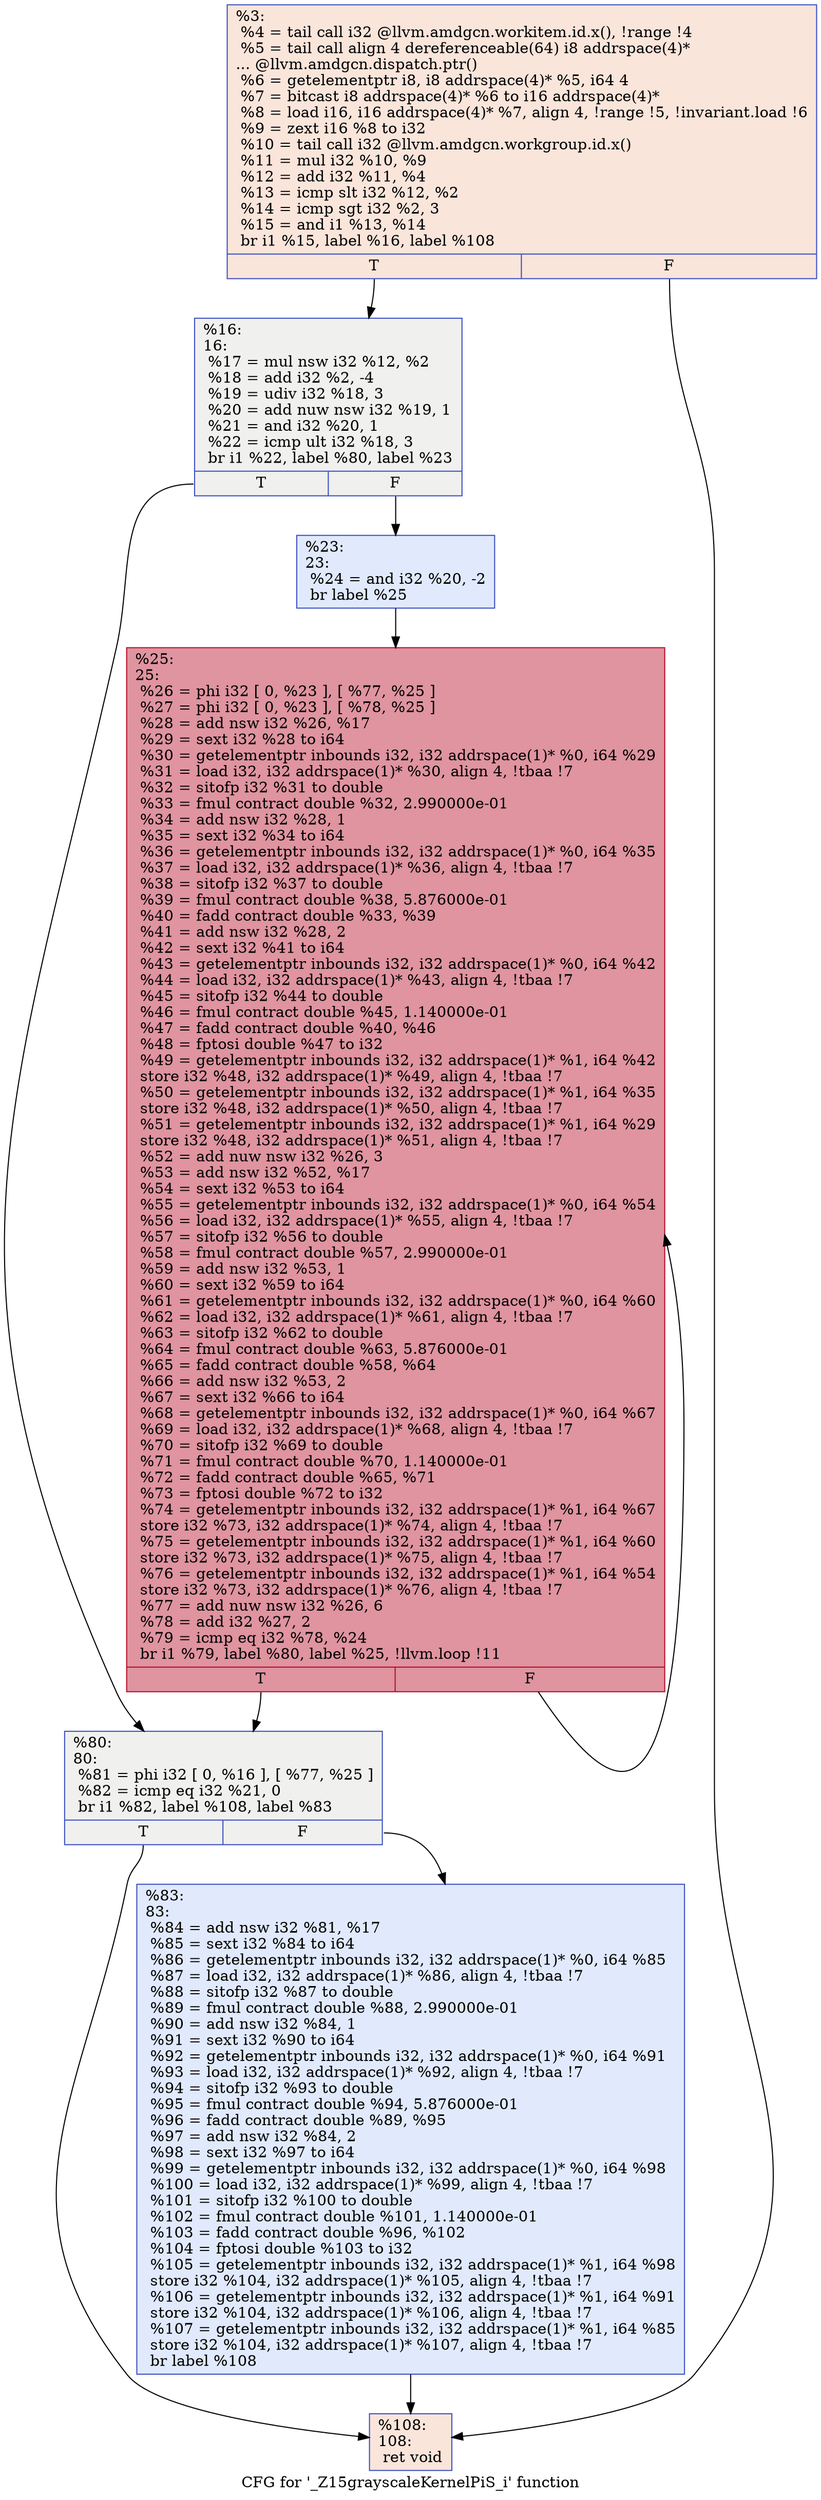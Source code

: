 digraph "CFG for '_Z15grayscaleKernelPiS_i' function" {
	label="CFG for '_Z15grayscaleKernelPiS_i' function";

	Node0x4552140 [shape=record,color="#3d50c3ff", style=filled, fillcolor="#f4c5ad70",label="{%3:\l  %4 = tail call i32 @llvm.amdgcn.workitem.id.x(), !range !4\l  %5 = tail call align 4 dereferenceable(64) i8 addrspace(4)*\l... @llvm.amdgcn.dispatch.ptr()\l  %6 = getelementptr i8, i8 addrspace(4)* %5, i64 4\l  %7 = bitcast i8 addrspace(4)* %6 to i16 addrspace(4)*\l  %8 = load i16, i16 addrspace(4)* %7, align 4, !range !5, !invariant.load !6\l  %9 = zext i16 %8 to i32\l  %10 = tail call i32 @llvm.amdgcn.workgroup.id.x()\l  %11 = mul i32 %10, %9\l  %12 = add i32 %11, %4\l  %13 = icmp slt i32 %12, %2\l  %14 = icmp sgt i32 %2, 3\l  %15 = and i1 %13, %14\l  br i1 %15, label %16, label %108\l|{<s0>T|<s1>F}}"];
	Node0x4552140:s0 -> Node0x4554130;
	Node0x4552140:s1 -> Node0x45541c0;
	Node0x4554130 [shape=record,color="#3d50c3ff", style=filled, fillcolor="#dedcdb70",label="{%16:\l16:                                               \l  %17 = mul nsw i32 %12, %2\l  %18 = add i32 %2, -4\l  %19 = udiv i32 %18, 3\l  %20 = add nuw nsw i32 %19, 1\l  %21 = and i32 %20, 1\l  %22 = icmp ult i32 %18, 3\l  br i1 %22, label %80, label %23\l|{<s0>T|<s1>F}}"];
	Node0x4554130:s0 -> Node0x4554740;
	Node0x4554130:s1 -> Node0x4554790;
	Node0x4554790 [shape=record,color="#3d50c3ff", style=filled, fillcolor="#b9d0f970",label="{%23:\l23:                                               \l  %24 = and i32 %20, -2\l  br label %25\l}"];
	Node0x4554790 -> Node0x4554990;
	Node0x4554990 [shape=record,color="#b70d28ff", style=filled, fillcolor="#b70d2870",label="{%25:\l25:                                               \l  %26 = phi i32 [ 0, %23 ], [ %77, %25 ]\l  %27 = phi i32 [ 0, %23 ], [ %78, %25 ]\l  %28 = add nsw i32 %26, %17\l  %29 = sext i32 %28 to i64\l  %30 = getelementptr inbounds i32, i32 addrspace(1)* %0, i64 %29\l  %31 = load i32, i32 addrspace(1)* %30, align 4, !tbaa !7\l  %32 = sitofp i32 %31 to double\l  %33 = fmul contract double %32, 2.990000e-01\l  %34 = add nsw i32 %28, 1\l  %35 = sext i32 %34 to i64\l  %36 = getelementptr inbounds i32, i32 addrspace(1)* %0, i64 %35\l  %37 = load i32, i32 addrspace(1)* %36, align 4, !tbaa !7\l  %38 = sitofp i32 %37 to double\l  %39 = fmul contract double %38, 5.876000e-01\l  %40 = fadd contract double %33, %39\l  %41 = add nsw i32 %28, 2\l  %42 = sext i32 %41 to i64\l  %43 = getelementptr inbounds i32, i32 addrspace(1)* %0, i64 %42\l  %44 = load i32, i32 addrspace(1)* %43, align 4, !tbaa !7\l  %45 = sitofp i32 %44 to double\l  %46 = fmul contract double %45, 1.140000e-01\l  %47 = fadd contract double %40, %46\l  %48 = fptosi double %47 to i32\l  %49 = getelementptr inbounds i32, i32 addrspace(1)* %1, i64 %42\l  store i32 %48, i32 addrspace(1)* %49, align 4, !tbaa !7\l  %50 = getelementptr inbounds i32, i32 addrspace(1)* %1, i64 %35\l  store i32 %48, i32 addrspace(1)* %50, align 4, !tbaa !7\l  %51 = getelementptr inbounds i32, i32 addrspace(1)* %1, i64 %29\l  store i32 %48, i32 addrspace(1)* %51, align 4, !tbaa !7\l  %52 = add nuw nsw i32 %26, 3\l  %53 = add nsw i32 %52, %17\l  %54 = sext i32 %53 to i64\l  %55 = getelementptr inbounds i32, i32 addrspace(1)* %0, i64 %54\l  %56 = load i32, i32 addrspace(1)* %55, align 4, !tbaa !7\l  %57 = sitofp i32 %56 to double\l  %58 = fmul contract double %57, 2.990000e-01\l  %59 = add nsw i32 %53, 1\l  %60 = sext i32 %59 to i64\l  %61 = getelementptr inbounds i32, i32 addrspace(1)* %0, i64 %60\l  %62 = load i32, i32 addrspace(1)* %61, align 4, !tbaa !7\l  %63 = sitofp i32 %62 to double\l  %64 = fmul contract double %63, 5.876000e-01\l  %65 = fadd contract double %58, %64\l  %66 = add nsw i32 %53, 2\l  %67 = sext i32 %66 to i64\l  %68 = getelementptr inbounds i32, i32 addrspace(1)* %0, i64 %67\l  %69 = load i32, i32 addrspace(1)* %68, align 4, !tbaa !7\l  %70 = sitofp i32 %69 to double\l  %71 = fmul contract double %70, 1.140000e-01\l  %72 = fadd contract double %65, %71\l  %73 = fptosi double %72 to i32\l  %74 = getelementptr inbounds i32, i32 addrspace(1)* %1, i64 %67\l  store i32 %73, i32 addrspace(1)* %74, align 4, !tbaa !7\l  %75 = getelementptr inbounds i32, i32 addrspace(1)* %1, i64 %60\l  store i32 %73, i32 addrspace(1)* %75, align 4, !tbaa !7\l  %76 = getelementptr inbounds i32, i32 addrspace(1)* %1, i64 %54\l  store i32 %73, i32 addrspace(1)* %76, align 4, !tbaa !7\l  %77 = add nuw nsw i32 %26, 6\l  %78 = add i32 %27, 2\l  %79 = icmp eq i32 %78, %24\l  br i1 %79, label %80, label %25, !llvm.loop !11\l|{<s0>T|<s1>F}}"];
	Node0x4554990:s0 -> Node0x4554740;
	Node0x4554990:s1 -> Node0x4554990;
	Node0x4554740 [shape=record,color="#3d50c3ff", style=filled, fillcolor="#dedcdb70",label="{%80:\l80:                                               \l  %81 = phi i32 [ 0, %16 ], [ %77, %25 ]\l  %82 = icmp eq i32 %21, 0\l  br i1 %82, label %108, label %83\l|{<s0>T|<s1>F}}"];
	Node0x4554740:s0 -> Node0x45541c0;
	Node0x4554740:s1 -> Node0x45583d0;
	Node0x45583d0 [shape=record,color="#3d50c3ff", style=filled, fillcolor="#b9d0f970",label="{%83:\l83:                                               \l  %84 = add nsw i32 %81, %17\l  %85 = sext i32 %84 to i64\l  %86 = getelementptr inbounds i32, i32 addrspace(1)* %0, i64 %85\l  %87 = load i32, i32 addrspace(1)* %86, align 4, !tbaa !7\l  %88 = sitofp i32 %87 to double\l  %89 = fmul contract double %88, 2.990000e-01\l  %90 = add nsw i32 %84, 1\l  %91 = sext i32 %90 to i64\l  %92 = getelementptr inbounds i32, i32 addrspace(1)* %0, i64 %91\l  %93 = load i32, i32 addrspace(1)* %92, align 4, !tbaa !7\l  %94 = sitofp i32 %93 to double\l  %95 = fmul contract double %94, 5.876000e-01\l  %96 = fadd contract double %89, %95\l  %97 = add nsw i32 %84, 2\l  %98 = sext i32 %97 to i64\l  %99 = getelementptr inbounds i32, i32 addrspace(1)* %0, i64 %98\l  %100 = load i32, i32 addrspace(1)* %99, align 4, !tbaa !7\l  %101 = sitofp i32 %100 to double\l  %102 = fmul contract double %101, 1.140000e-01\l  %103 = fadd contract double %96, %102\l  %104 = fptosi double %103 to i32\l  %105 = getelementptr inbounds i32, i32 addrspace(1)* %1, i64 %98\l  store i32 %104, i32 addrspace(1)* %105, align 4, !tbaa !7\l  %106 = getelementptr inbounds i32, i32 addrspace(1)* %1, i64 %91\l  store i32 %104, i32 addrspace(1)* %106, align 4, !tbaa !7\l  %107 = getelementptr inbounds i32, i32 addrspace(1)* %1, i64 %85\l  store i32 %104, i32 addrspace(1)* %107, align 4, !tbaa !7\l  br label %108\l}"];
	Node0x45583d0 -> Node0x45541c0;
	Node0x45541c0 [shape=record,color="#3d50c3ff", style=filled, fillcolor="#f4c5ad70",label="{%108:\l108:                                              \l  ret void\l}"];
}

